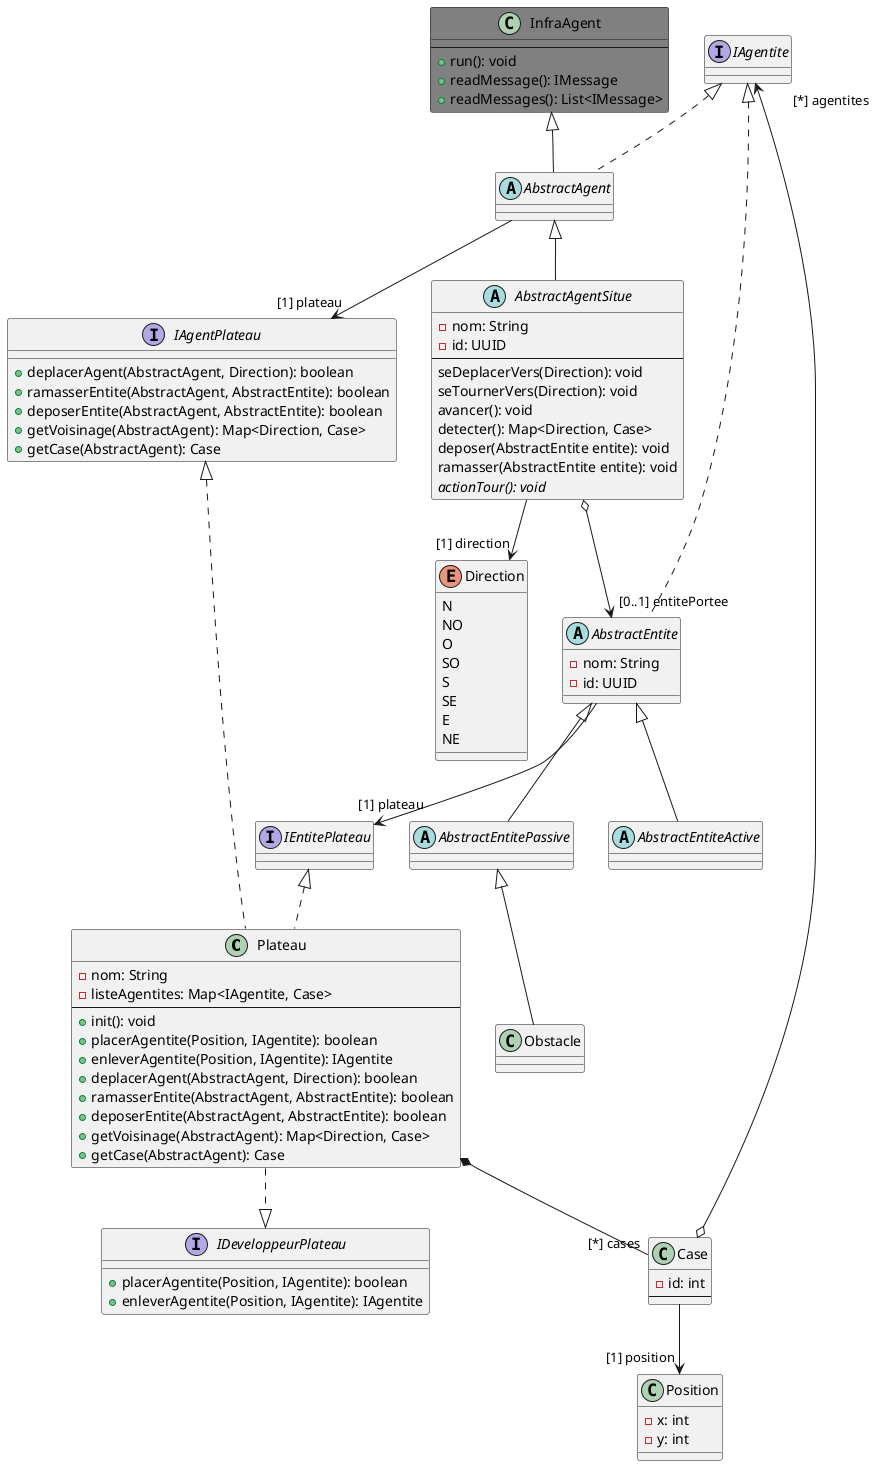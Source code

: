 @startuml "core"
class Plateau {
    -nom: String
    -listeAgentites: Map<IAgentite, Case>
    --
    +init(): void
    +placerAgentite(Position, IAgentite): boolean
    +enleverAgentite(Position, IAgentite): IAgentite
    +deplacerAgent(AbstractAgent, Direction): boolean
    +ramasserEntite(AbstractAgent, AbstractEntite): boolean
    +deposerEntite(AbstractAgent, AbstractEntite): boolean
    +getVoisinage(AbstractAgent): Map<Direction, Case>
    +getCase(AbstractAgent): Case
}
interface IAgentPlateau {
    +deplacerAgent(AbstractAgent, Direction): boolean
    +ramasserEntite(AbstractAgent, AbstractEntite): boolean
    +deposerEntite(AbstractAgent, AbstractEntite): boolean
    +getVoisinage(AbstractAgent): Map<Direction, Case>
    +getCase(AbstractAgent): Case
}
interface IEntitePlateau {
    
}
interface IDeveloppeurPlateau {
    +placerAgentite(Position, IAgentite): boolean
    +enleverAgentite(Position, IAgentite): IAgentite
}
class Case {
    -id: int
    --
}
class Position {
    -x: int
    -y: int
}
class InfraAgent #grey {
    --
    +run(): void
    +readMessage(): IMessage
    +readMessages(): List<IMessage>
}
abstract class AbstractAgent {

}
abstract class AbstractEntite {
    -nom: String
    -id: UUID
}
abstract class AbstractEntiteActive {

}
abstract class AbstractEntitePassive {

}
interface IAgentite {

}
class Obstacle {

}
enum Direction {
    N
    NO
    O
    SO
    S
    SE
    E
    NE
}
abstract class AbstractAgentSitue {
    -nom: String
    -id: UUID
    '/!\ un id existe deja dans InfraAgentReference
    --
    seDeplacerVers(Direction): void
    seTournerVers(Direction): void
    avancer(): void
    detecter(): Map<Direction, Case>
    deposer(AbstractEntite entite): void
    ramasser(AbstractEntite entite): void
    {abstract} actionTour(): void
}

AbstractEntiteActive -up-|> AbstractEntite
AbstractEntitePassive -up-|> AbstractEntite
AbstractAgent --> "[1] plateau" IAgentPlateau
AbstractAgentSitue o--> "[0..1] entitePortee" AbstractEntite
AbstractEntite --> "[1] plateau" IEntitePlateau
Plateau *-- "[*] cases" Case
Plateau .up.|> IAgentPlateau
Plateau .up.|> IEntitePlateau
Plateau ..|> IDeveloppeurPlateau
Case --> "[1] position" Position
Case o--> "       [*] agentites" IAgentite
AbstractAgentSitue --> "[1] direction" Direction
AbstractAgentSitue -up-|> AbstractAgent
AbstractAgent -up-|> InfraAgent
Obstacle -up-|> AbstractEntitePassive
AbstractEntite .up.|> IAgentite
AbstractAgent .up.|> IAgentite
@enduml